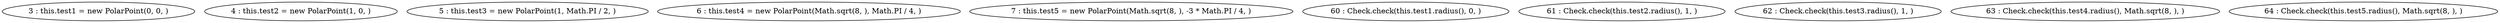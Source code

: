 digraph G {
"3 : this.test1 = new PolarPoint(0, 0, )"
"4 : this.test2 = new PolarPoint(1, 0, )"
"5 : this.test3 = new PolarPoint(1, Math.PI / 2, )"
"6 : this.test4 = new PolarPoint(Math.sqrt(8, ), Math.PI / 4, )"
"7 : this.test5 = new PolarPoint(Math.sqrt(8, ), -3 * Math.PI / 4, )"
"60 : Check.check(this.test1.radius(), 0, )"
"61 : Check.check(this.test2.radius(), 1, )"
"62 : Check.check(this.test3.radius(), 1, )"
"63 : Check.check(this.test4.radius(), Math.sqrt(8, ), )"
"64 : Check.check(this.test5.radius(), Math.sqrt(8, ), )"
}